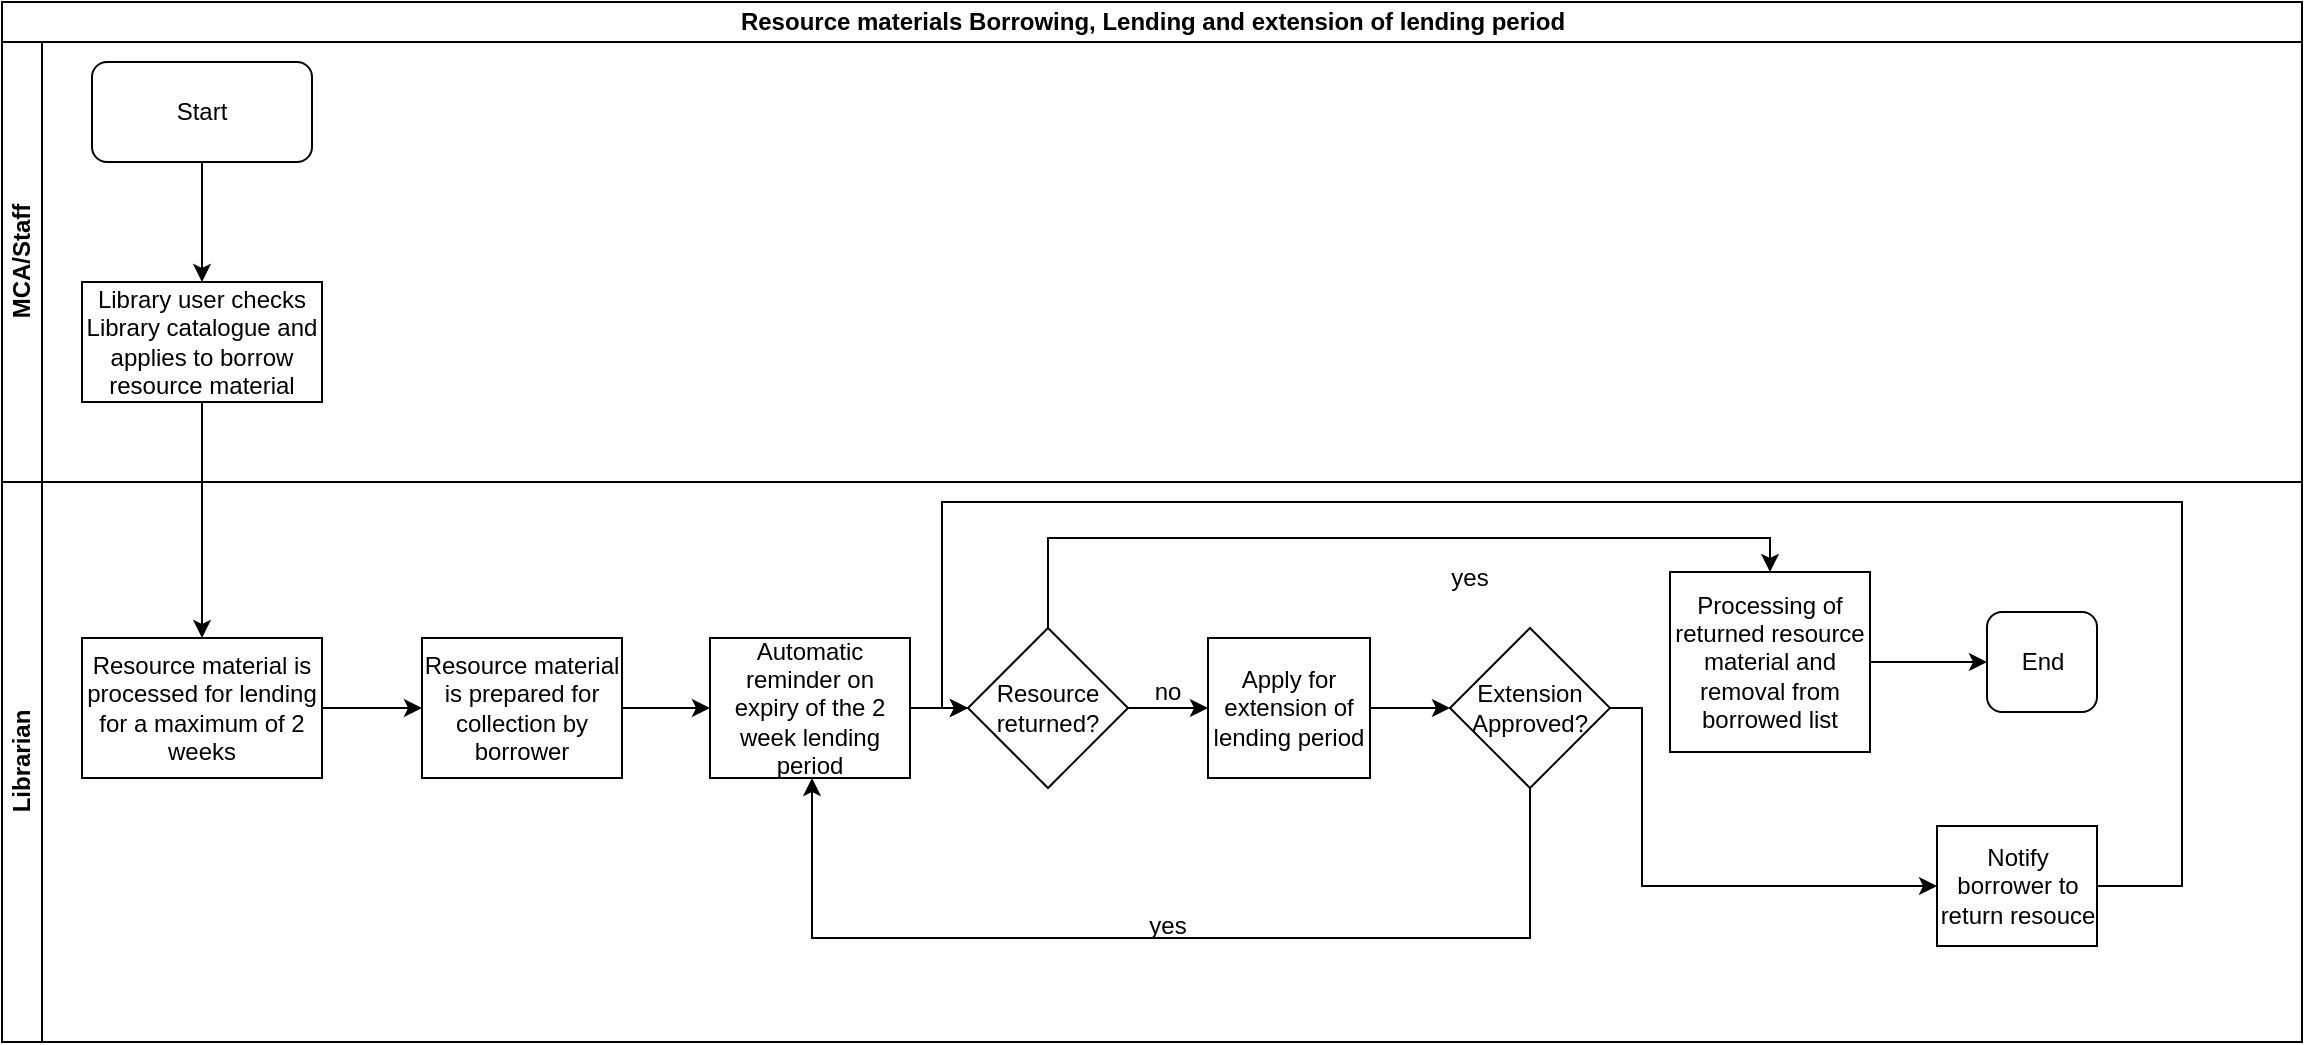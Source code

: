 <mxfile version="13.7.7" type="github">
  <diagram id="f9QSlEW5APFrY96Uyd0a" name="Page-1">
    <mxGraphModel dx="910" dy="487" grid="1" gridSize="10" guides="1" tooltips="1" connect="1" arrows="1" fold="1" page="1" pageScale="1" pageWidth="1169" pageHeight="827" math="0" shadow="0">
      <root>
        <mxCell id="0" />
        <mxCell id="1" parent="0" />
        <mxCell id="D-7HIj5U4nCGuaE3b1Ya-1" value="Resource materials Borrowing, Lending and extension of lending period" style="swimlane;html=1;childLayout=stackLayout;resizeParent=1;resizeParentMax=0;horizontal=1;startSize=20;horizontalStack=0;" vertex="1" parent="1">
          <mxGeometry x="10" y="10" width="1150" height="520" as="geometry" />
        </mxCell>
        <mxCell id="D-7HIj5U4nCGuaE3b1Ya-10" value="" style="edgeStyle=orthogonalEdgeStyle;rounded=0;orthogonalLoop=1;jettySize=auto;html=1;" edge="1" parent="D-7HIj5U4nCGuaE3b1Ya-1" source="D-7HIj5U4nCGuaE3b1Ya-8" target="D-7HIj5U4nCGuaE3b1Ya-9">
          <mxGeometry relative="1" as="geometry" />
        </mxCell>
        <mxCell id="D-7HIj5U4nCGuaE3b1Ya-2" value="MCA/Staff" style="swimlane;html=1;startSize=20;horizontal=0;" vertex="1" parent="D-7HIj5U4nCGuaE3b1Ya-1">
          <mxGeometry y="20" width="1150" height="220" as="geometry" />
        </mxCell>
        <mxCell id="D-7HIj5U4nCGuaE3b1Ya-7" value="" style="edgeStyle=orthogonalEdgeStyle;rounded=0;orthogonalLoop=1;jettySize=auto;html=1;entryX=0.5;entryY=0;entryDx=0;entryDy=0;" edge="1" parent="D-7HIj5U4nCGuaE3b1Ya-2" source="D-7HIj5U4nCGuaE3b1Ya-5" target="D-7HIj5U4nCGuaE3b1Ya-8">
          <mxGeometry relative="1" as="geometry">
            <mxPoint x="100" y="135" as="targetPoint" />
          </mxGeometry>
        </mxCell>
        <mxCell id="D-7HIj5U4nCGuaE3b1Ya-8" value="Library user checks Library catalogue and applies to borrow resource material" style="rounded=0;whiteSpace=wrap;html=1;" vertex="1" parent="D-7HIj5U4nCGuaE3b1Ya-2">
          <mxGeometry x="40" y="120" width="120" height="60" as="geometry" />
        </mxCell>
        <mxCell id="D-7HIj5U4nCGuaE3b1Ya-5" value="Start" style="rounded=1;whiteSpace=wrap;html=1;" vertex="1" parent="D-7HIj5U4nCGuaE3b1Ya-2">
          <mxGeometry x="45" y="10" width="110" height="50" as="geometry" />
        </mxCell>
        <mxCell id="D-7HIj5U4nCGuaE3b1Ya-3" value="Librarian" style="swimlane;html=1;startSize=20;horizontal=0;" vertex="1" parent="D-7HIj5U4nCGuaE3b1Ya-1">
          <mxGeometry y="240" width="1150" height="280" as="geometry" />
        </mxCell>
        <mxCell id="D-7HIj5U4nCGuaE3b1Ya-25" value="yes" style="text;html=1;strokeColor=none;fillColor=none;align=center;verticalAlign=middle;whiteSpace=wrap;rounded=0;" vertex="1" parent="D-7HIj5U4nCGuaE3b1Ya-3">
          <mxGeometry x="714" y="38" width="40" height="20" as="geometry" />
        </mxCell>
        <mxCell id="D-7HIj5U4nCGuaE3b1Ya-47" value="End" style="rounded=1;whiteSpace=wrap;html=1;" vertex="1" parent="D-7HIj5U4nCGuaE3b1Ya-3">
          <mxGeometry x="992.5" y="65" width="55" height="50" as="geometry" />
        </mxCell>
        <mxCell id="D-7HIj5U4nCGuaE3b1Ya-20" value="Processing of returned resource material and removal from borrowed list" style="whiteSpace=wrap;html=1;" vertex="1" parent="D-7HIj5U4nCGuaE3b1Ya-3">
          <mxGeometry x="834" y="45" width="100" height="90" as="geometry" />
        </mxCell>
        <mxCell id="D-7HIj5U4nCGuaE3b1Ya-32" value="no" style="text;html=1;strokeColor=none;fillColor=none;align=center;verticalAlign=middle;whiteSpace=wrap;rounded=0;" vertex="1" parent="D-7HIj5U4nCGuaE3b1Ya-3">
          <mxGeometry x="563" y="95" width="40" height="20" as="geometry" />
        </mxCell>
        <mxCell id="D-7HIj5U4nCGuaE3b1Ya-27" value="Extension Approved?" style="rhombus;whiteSpace=wrap;html=1;" vertex="1" parent="D-7HIj5U4nCGuaE3b1Ya-3">
          <mxGeometry x="724" y="73" width="80" height="80" as="geometry" />
        </mxCell>
        <mxCell id="D-7HIj5U4nCGuaE3b1Ya-15" value="Resource returned?" style="rhombus;whiteSpace=wrap;html=1;" vertex="1" parent="D-7HIj5U4nCGuaE3b1Ya-3">
          <mxGeometry x="483" y="73" width="80" height="80" as="geometry" />
        </mxCell>
        <mxCell id="D-7HIj5U4nCGuaE3b1Ya-9" value="Resource material is processed for lending for a maximum of 2 weeks" style="whiteSpace=wrap;html=1;rounded=0;" vertex="1" parent="D-7HIj5U4nCGuaE3b1Ya-3">
          <mxGeometry x="40" y="78" width="120" height="70" as="geometry" />
        </mxCell>
        <mxCell id="D-7HIj5U4nCGuaE3b1Ya-16" value="Automatic reminder on expiry of the 2 week lending period" style="whiteSpace=wrap;html=1;rounded=0;" vertex="1" parent="D-7HIj5U4nCGuaE3b1Ya-3">
          <mxGeometry x="354" y="78" width="100" height="70" as="geometry" />
        </mxCell>
        <mxCell id="D-7HIj5U4nCGuaE3b1Ya-19" value="" style="edgeStyle=orthogonalEdgeStyle;rounded=0;orthogonalLoop=1;jettySize=auto;html=1;entryX=0;entryY=0.5;entryDx=0;entryDy=0;" edge="1" parent="D-7HIj5U4nCGuaE3b1Ya-3" source="D-7HIj5U4nCGuaE3b1Ya-16" target="D-7HIj5U4nCGuaE3b1Ya-15">
          <mxGeometry relative="1" as="geometry">
            <mxPoint x="619" y="118" as="targetPoint" />
          </mxGeometry>
        </mxCell>
        <mxCell id="D-7HIj5U4nCGuaE3b1Ya-30" value="" style="edgeStyle=orthogonalEdgeStyle;rounded=0;orthogonalLoop=1;jettySize=auto;html=1;entryX=0.5;entryY=1;entryDx=0;entryDy=0;exitX=0.5;exitY=1;exitDx=0;exitDy=0;" edge="1" parent="D-7HIj5U4nCGuaE3b1Ya-3" source="D-7HIj5U4nCGuaE3b1Ya-27">
          <mxGeometry relative="1" as="geometry">
            <mxPoint x="826" y="153" as="sourcePoint" />
            <mxPoint x="405" y="148" as="targetPoint" />
            <Array as="points">
              <mxPoint x="764" y="228" />
              <mxPoint x="405" y="228" />
            </Array>
          </mxGeometry>
        </mxCell>
        <mxCell id="D-7HIj5U4nCGuaE3b1Ya-23" value="Apply for extension of lending period" style="whiteSpace=wrap;html=1;" vertex="1" parent="D-7HIj5U4nCGuaE3b1Ya-3">
          <mxGeometry x="603" y="78" width="81" height="70" as="geometry" />
        </mxCell>
        <mxCell id="D-7HIj5U4nCGuaE3b1Ya-37" value="Notify borrower to return resouce" style="whiteSpace=wrap;html=1;" vertex="1" parent="D-7HIj5U4nCGuaE3b1Ya-3">
          <mxGeometry x="967.5" y="172" width="80" height="60" as="geometry" />
        </mxCell>
        <mxCell id="D-7HIj5U4nCGuaE3b1Ya-31" value="yes" style="text;html=1;strokeColor=none;fillColor=none;align=center;verticalAlign=middle;whiteSpace=wrap;rounded=0;" vertex="1" parent="D-7HIj5U4nCGuaE3b1Ya-3">
          <mxGeometry x="563" y="212" width="40" height="20" as="geometry" />
        </mxCell>
        <mxCell id="D-7HIj5U4nCGuaE3b1Ya-28" value="" style="edgeStyle=orthogonalEdgeStyle;rounded=0;orthogonalLoop=1;jettySize=auto;html=1;" edge="1" parent="D-7HIj5U4nCGuaE3b1Ya-3" source="D-7HIj5U4nCGuaE3b1Ya-23" target="D-7HIj5U4nCGuaE3b1Ya-27">
          <mxGeometry relative="1" as="geometry" />
        </mxCell>
        <mxCell id="D-7HIj5U4nCGuaE3b1Ya-24" value="" style="edgeStyle=orthogonalEdgeStyle;rounded=0;orthogonalLoop=1;jettySize=auto;html=1;" edge="1" parent="D-7HIj5U4nCGuaE3b1Ya-3" source="D-7HIj5U4nCGuaE3b1Ya-15" target="D-7HIj5U4nCGuaE3b1Ya-23">
          <mxGeometry relative="1" as="geometry" />
        </mxCell>
        <mxCell id="D-7HIj5U4nCGuaE3b1Ya-21" value="" style="edgeStyle=orthogonalEdgeStyle;rounded=0;orthogonalLoop=1;jettySize=auto;html=1;entryX=0.5;entryY=0;entryDx=0;entryDy=0;exitX=0.5;exitY=0;exitDx=0;exitDy=0;" edge="1" parent="D-7HIj5U4nCGuaE3b1Ya-3" source="D-7HIj5U4nCGuaE3b1Ya-15" target="D-7HIj5U4nCGuaE3b1Ya-20">
          <mxGeometry relative="1" as="geometry">
            <mxPoint x="523" y="76" as="sourcePoint" />
            <mxPoint x="884" y="48" as="targetPoint" />
            <Array as="points">
              <mxPoint x="523" y="28" />
              <mxPoint x="884" y="28" />
            </Array>
          </mxGeometry>
        </mxCell>
        <mxCell id="D-7HIj5U4nCGuaE3b1Ya-51" value="" style="edgeStyle=orthogonalEdgeStyle;rounded=0;orthogonalLoop=1;jettySize=auto;html=1;entryX=0;entryY=0.5;entryDx=0;entryDy=0;" edge="1" parent="D-7HIj5U4nCGuaE3b1Ya-3" source="D-7HIj5U4nCGuaE3b1Ya-20" target="D-7HIj5U4nCGuaE3b1Ya-47">
          <mxGeometry relative="1" as="geometry">
            <mxPoint x="1024" y="90" as="targetPoint" />
          </mxGeometry>
        </mxCell>
        <mxCell id="D-7HIj5U4nCGuaE3b1Ya-53" value="" style="edgeStyle=orthogonalEdgeStyle;rounded=0;orthogonalLoop=1;jettySize=auto;html=1;entryX=0;entryY=0.5;entryDx=0;entryDy=0;" edge="1" parent="D-7HIj5U4nCGuaE3b1Ya-3" source="D-7HIj5U4nCGuaE3b1Ya-27" target="D-7HIj5U4nCGuaE3b1Ya-37">
          <mxGeometry relative="1" as="geometry">
            <mxPoint x="864" y="113" as="targetPoint" />
            <Array as="points">
              <mxPoint x="820" y="113" />
              <mxPoint x="820" y="202" />
            </Array>
          </mxGeometry>
        </mxCell>
        <mxCell id="D-7HIj5U4nCGuaE3b1Ya-55" value="" style="edgeStyle=orthogonalEdgeStyle;rounded=0;orthogonalLoop=1;jettySize=auto;html=1;entryX=0;entryY=0.5;entryDx=0;entryDy=0;" edge="1" parent="D-7HIj5U4nCGuaE3b1Ya-3" source="D-7HIj5U4nCGuaE3b1Ya-37" target="D-7HIj5U4nCGuaE3b1Ya-15">
          <mxGeometry relative="1" as="geometry">
            <mxPoint x="480" y="110" as="targetPoint" />
            <Array as="points">
              <mxPoint x="1090" y="202" />
              <mxPoint x="1090" y="10" />
              <mxPoint x="470" y="10" />
              <mxPoint x="470" y="113" />
            </Array>
          </mxGeometry>
        </mxCell>
        <mxCell id="D-7HIj5U4nCGuaE3b1Ya-17" value="" style="edgeStyle=orthogonalEdgeStyle;rounded=0;orthogonalLoop=1;jettySize=auto;html=1;" edge="1" parent="1" source="D-7HIj5U4nCGuaE3b1Ya-11" target="D-7HIj5U4nCGuaE3b1Ya-16">
          <mxGeometry relative="1" as="geometry" />
        </mxCell>
        <mxCell id="D-7HIj5U4nCGuaE3b1Ya-11" value="Resource material is prepared for collection by borrower" style="whiteSpace=wrap;html=1;rounded=0;" vertex="1" parent="1">
          <mxGeometry x="220" y="328" width="100" height="70" as="geometry" />
        </mxCell>
        <mxCell id="D-7HIj5U4nCGuaE3b1Ya-12" value="" style="edgeStyle=orthogonalEdgeStyle;rounded=0;orthogonalLoop=1;jettySize=auto;html=1;" edge="1" parent="1" source="D-7HIj5U4nCGuaE3b1Ya-9" target="D-7HIj5U4nCGuaE3b1Ya-11">
          <mxGeometry relative="1" as="geometry" />
        </mxCell>
      </root>
    </mxGraphModel>
  </diagram>
</mxfile>
